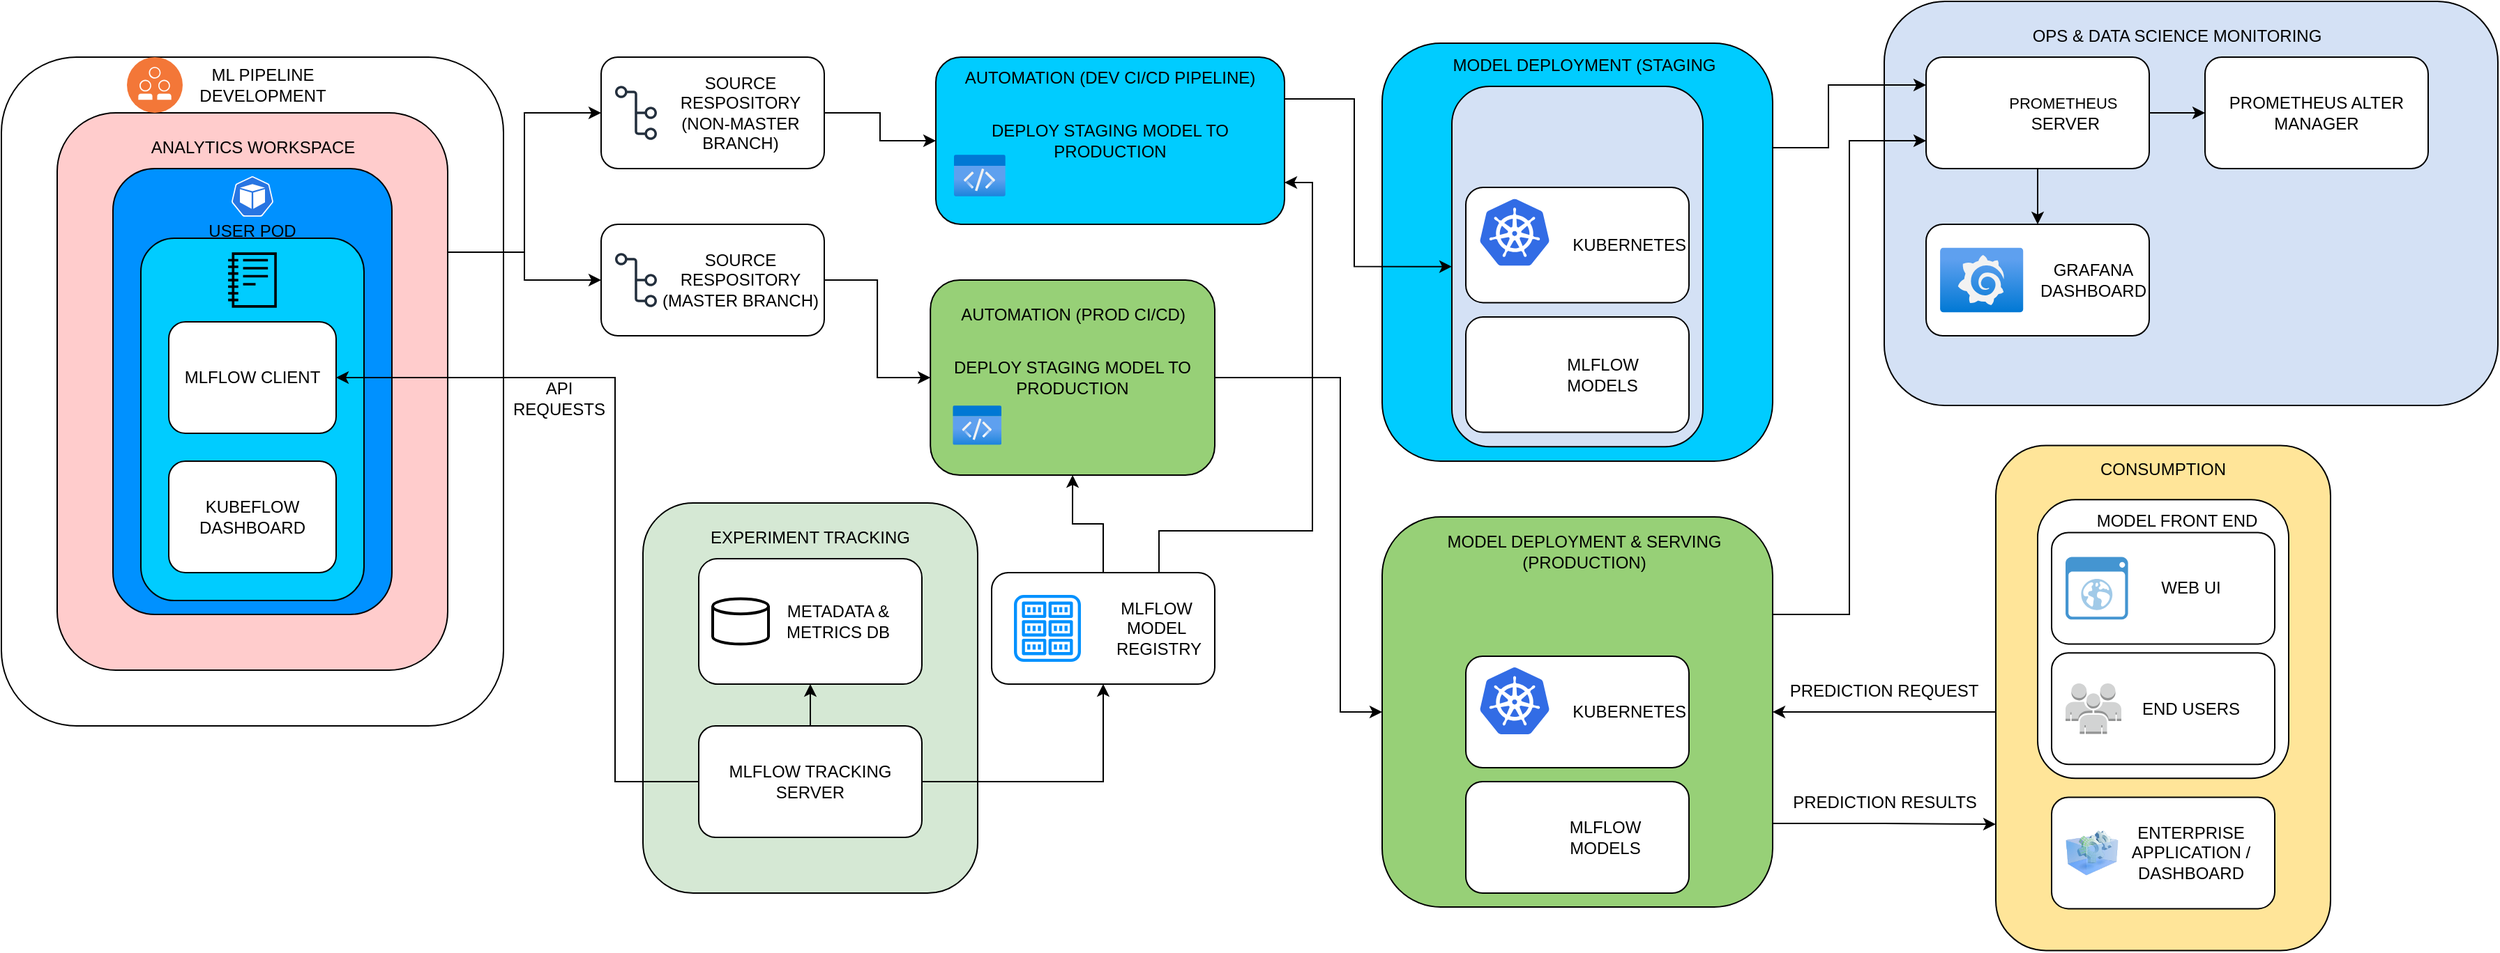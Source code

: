 <mxfile version="21.2.1" type="device">
  <diagram name="Page-1" id="GxsDX9YN8r3V6NleSVa3">
    <mxGraphModel dx="752" dy="824" grid="1" gridSize="10" guides="1" tooltips="1" connect="1" arrows="1" fold="1" page="1" pageScale="1" pageWidth="850" pageHeight="1100" math="0" shadow="0">
      <root>
        <mxCell id="0" />
        <mxCell id="1" parent="0" />
        <mxCell id="Z-PUwXvcyrmnUzOFV4Wm-22" value="" style="group" vertex="1" connectable="0" parent="1">
          <mxGeometry x="90" y="40" width="360" height="480" as="geometry" />
        </mxCell>
        <mxCell id="Z-PUwXvcyrmnUzOFV4Wm-18" value="" style="rounded=1;whiteSpace=wrap;html=1;" vertex="1" parent="Z-PUwXvcyrmnUzOFV4Wm-22">
          <mxGeometry width="360" height="480" as="geometry" />
        </mxCell>
        <mxCell id="Z-PUwXvcyrmnUzOFV4Wm-17" value="" style="rounded=1;whiteSpace=wrap;html=1;fillColor=#FFCCCC;" vertex="1" parent="Z-PUwXvcyrmnUzOFV4Wm-22">
          <mxGeometry x="40" y="40" width="280" height="400" as="geometry" />
        </mxCell>
        <mxCell id="Z-PUwXvcyrmnUzOFV4Wm-16" value="" style="rounded=1;whiteSpace=wrap;html=1;fillColor=#0091FF;" vertex="1" parent="Z-PUwXvcyrmnUzOFV4Wm-22">
          <mxGeometry x="80" y="80" width="200" height="320" as="geometry" />
        </mxCell>
        <mxCell id="Z-PUwXvcyrmnUzOFV4Wm-15" value="" style="rounded=1;whiteSpace=wrap;html=1;fillColor=#00CCFF;" vertex="1" parent="Z-PUwXvcyrmnUzOFV4Wm-22">
          <mxGeometry x="100" y="130" width="160" height="260" as="geometry" />
        </mxCell>
        <mxCell id="Z-PUwXvcyrmnUzOFV4Wm-9" value="ANALYTICS WORKSPACE" style="text;html=1;align=center;verticalAlign=middle;resizable=0;points=[];autosize=1;strokeColor=none;fillColor=none;" vertex="1" parent="Z-PUwXvcyrmnUzOFV4Wm-22">
          <mxGeometry x="95" y="50" width="170" height="30" as="geometry" />
        </mxCell>
        <mxCell id="Z-PUwXvcyrmnUzOFV4Wm-10" value="" style="sketch=0;html=1;dashed=0;whitespace=wrap;fillColor=#2875E2;strokeColor=#ffffff;points=[[0.005,0.63,0],[0.1,0.2,0],[0.9,0.2,0],[0.5,0,0],[0.995,0.63,0],[0.72,0.99,0],[0.5,1,0],[0.28,0.99,0]];verticalLabelPosition=bottom;align=center;verticalAlign=top;shape=mxgraph.kubernetes.icon;prIcon=pod" vertex="1" parent="Z-PUwXvcyrmnUzOFV4Wm-22">
          <mxGeometry x="165" y="80" width="30" height="40" as="geometry" />
        </mxCell>
        <mxCell id="Z-PUwXvcyrmnUzOFV4Wm-12" value="" style="sketch=0;outlineConnect=0;fontColor=#232F3E;gradientColor=none;fillColor=#000000;strokeColor=none;dashed=0;verticalLabelPosition=bottom;verticalAlign=top;align=center;html=1;fontSize=12;fontStyle=0;aspect=fixed;pointerEvents=1;shape=mxgraph.aws4.notebook;" vertex="1" parent="Z-PUwXvcyrmnUzOFV4Wm-22">
          <mxGeometry x="162.57" y="140" width="34.87" height="40" as="geometry" />
        </mxCell>
        <mxCell id="Z-PUwXvcyrmnUzOFV4Wm-13" value="MLFLOW CLIENT" style="rounded=1;whiteSpace=wrap;html=1;" vertex="1" parent="Z-PUwXvcyrmnUzOFV4Wm-22">
          <mxGeometry x="120" y="190" width="120" height="80" as="geometry" />
        </mxCell>
        <mxCell id="Z-PUwXvcyrmnUzOFV4Wm-14" value="KUBEFLOW DASHBOARD" style="rounded=1;whiteSpace=wrap;html=1;" vertex="1" parent="Z-PUwXvcyrmnUzOFV4Wm-22">
          <mxGeometry x="120" y="290" width="120" height="80" as="geometry" />
        </mxCell>
        <mxCell id="Z-PUwXvcyrmnUzOFV4Wm-19" value="ML PIPELINE DEVELOPMENT" style="text;html=1;strokeColor=none;fillColor=none;align=center;verticalAlign=middle;whiteSpace=wrap;rounded=0;" vertex="1" parent="Z-PUwXvcyrmnUzOFV4Wm-22">
          <mxGeometry x="125" y="5" width="125" height="30" as="geometry" />
        </mxCell>
        <mxCell id="Z-PUwXvcyrmnUzOFV4Wm-20" value="" style="image;aspect=fixed;perimeter=ellipsePerimeter;html=1;align=center;shadow=0;dashed=0;fontColor=#4277BB;labelBackgroundColor=default;fontSize=12;spacingTop=3;image=img/lib/ibm/devops/collaborative_development.svg;" vertex="1" parent="Z-PUwXvcyrmnUzOFV4Wm-22">
          <mxGeometry x="90" width="40" height="40" as="geometry" />
        </mxCell>
        <mxCell id="Z-PUwXvcyrmnUzOFV4Wm-21" value="USER POD" style="text;html=1;strokeColor=none;fillColor=none;align=center;verticalAlign=middle;whiteSpace=wrap;rounded=0;" vertex="1" parent="Z-PUwXvcyrmnUzOFV4Wm-22">
          <mxGeometry x="140" y="110" width="80" height="30" as="geometry" />
        </mxCell>
        <mxCell id="Z-PUwXvcyrmnUzOFV4Wm-32" value="" style="group" vertex="1" connectable="0" parent="1">
          <mxGeometry x="550" y="360" width="240" height="280" as="geometry" />
        </mxCell>
        <mxCell id="Z-PUwXvcyrmnUzOFV4Wm-30" value="" style="rounded=1;whiteSpace=wrap;html=1;fillColor=#D5E8D4;" vertex="1" parent="Z-PUwXvcyrmnUzOFV4Wm-32">
          <mxGeometry width="240" height="280" as="geometry" />
        </mxCell>
        <mxCell id="Z-PUwXvcyrmnUzOFV4Wm-27" value="&lt;blockquote style=&quot;margin: 0 0 0 40px; border: none; padding: 0px;&quot;&gt;METADATA &amp;amp; METRICS DB&lt;/blockquote&gt;" style="rounded=1;whiteSpace=wrap;html=1;" vertex="1" parent="Z-PUwXvcyrmnUzOFV4Wm-32">
          <mxGeometry x="40" y="40" width="160" height="90" as="geometry" />
        </mxCell>
        <mxCell id="Z-PUwXvcyrmnUzOFV4Wm-28" value="" style="strokeWidth=2;html=1;shape=mxgraph.flowchart.database;whiteSpace=wrap;" vertex="1" parent="Z-PUwXvcyrmnUzOFV4Wm-32">
          <mxGeometry x="50" y="68.75" width="40" height="32.5" as="geometry" />
        </mxCell>
        <mxCell id="Z-PUwXvcyrmnUzOFV4Wm-119" style="edgeStyle=orthogonalEdgeStyle;rounded=0;orthogonalLoop=1;jettySize=auto;html=1;exitX=0.5;exitY=0;exitDx=0;exitDy=0;" edge="1" parent="Z-PUwXvcyrmnUzOFV4Wm-32" source="Z-PUwXvcyrmnUzOFV4Wm-29" target="Z-PUwXvcyrmnUzOFV4Wm-27">
          <mxGeometry relative="1" as="geometry" />
        </mxCell>
        <mxCell id="Z-PUwXvcyrmnUzOFV4Wm-29" value="MLFLOW TRACKING SERVER" style="rounded=1;whiteSpace=wrap;html=1;" vertex="1" parent="Z-PUwXvcyrmnUzOFV4Wm-32">
          <mxGeometry x="40" y="160" width="160" height="80" as="geometry" />
        </mxCell>
        <mxCell id="Z-PUwXvcyrmnUzOFV4Wm-31" value="EXPERIMENT TRACKING" style="text;html=1;strokeColor=none;fillColor=none;align=center;verticalAlign=middle;whiteSpace=wrap;rounded=0;" vertex="1" parent="Z-PUwXvcyrmnUzOFV4Wm-32">
          <mxGeometry x="30" y="10" width="180" height="30" as="geometry" />
        </mxCell>
        <mxCell id="Z-PUwXvcyrmnUzOFV4Wm-33" value="" style="group" vertex="1" connectable="0" parent="1">
          <mxGeometry x="520" y="160" width="160" height="80" as="geometry" />
        </mxCell>
        <mxCell id="Z-PUwXvcyrmnUzOFV4Wm-24" value="&lt;blockquote style=&quot;margin: 0 0 0 40px; border: none; padding: 0px;&quot;&gt;SOURCE RESPOSITORY (MASTER BRANCH)&lt;/blockquote&gt;" style="rounded=1;whiteSpace=wrap;html=1;" vertex="1" parent="Z-PUwXvcyrmnUzOFV4Wm-33">
          <mxGeometry width="160" height="80" as="geometry" />
        </mxCell>
        <mxCell id="Z-PUwXvcyrmnUzOFV4Wm-26" value="" style="sketch=0;outlineConnect=0;fontColor=#232F3E;gradientColor=none;fillColor=#232F3D;strokeColor=none;dashed=0;verticalLabelPosition=bottom;verticalAlign=top;align=center;html=1;fontSize=12;fontStyle=0;aspect=fixed;pointerEvents=1;shape=mxgraph.aws4.git_repository;" vertex="1" parent="Z-PUwXvcyrmnUzOFV4Wm-33">
          <mxGeometry x="10" y="20.5" width="30" height="39" as="geometry" />
        </mxCell>
        <mxCell id="Z-PUwXvcyrmnUzOFV4Wm-34" value="" style="group" vertex="1" connectable="0" parent="1">
          <mxGeometry x="520" y="40" width="160" height="80" as="geometry" />
        </mxCell>
        <mxCell id="Z-PUwXvcyrmnUzOFV4Wm-23" value="&lt;blockquote style=&quot;margin: 0 0 0 40px; border: none; padding: 0px;&quot;&gt;SOURCE RESPOSITORY (NON-MASTER BRANCH)&lt;/blockquote&gt;" style="rounded=1;whiteSpace=wrap;html=1;" vertex="1" parent="Z-PUwXvcyrmnUzOFV4Wm-34">
          <mxGeometry width="160" height="80" as="geometry" />
        </mxCell>
        <mxCell id="Z-PUwXvcyrmnUzOFV4Wm-25" value="" style="sketch=0;outlineConnect=0;fontColor=#232F3E;gradientColor=none;fillColor=#232F3D;strokeColor=none;dashed=0;verticalLabelPosition=bottom;verticalAlign=top;align=center;html=1;fontSize=12;fontStyle=0;aspect=fixed;pointerEvents=1;shape=mxgraph.aws4.git_repository;" vertex="1" parent="Z-PUwXvcyrmnUzOFV4Wm-34">
          <mxGeometry x="10" y="20.5" width="30" height="39" as="geometry" />
        </mxCell>
        <mxCell id="Z-PUwXvcyrmnUzOFV4Wm-39" value="" style="group" vertex="1" connectable="0" parent="1">
          <mxGeometry x="760" y="40" width="250" height="120" as="geometry" />
        </mxCell>
        <mxCell id="Z-PUwXvcyrmnUzOFV4Wm-40" value="DEPLOY STAGING MODEL TO PRODUCTION" style="rounded=1;whiteSpace=wrap;html=1;fillColor=#00CCFF;" vertex="1" parent="Z-PUwXvcyrmnUzOFV4Wm-39">
          <mxGeometry width="250" height="120" as="geometry" />
        </mxCell>
        <mxCell id="Z-PUwXvcyrmnUzOFV4Wm-41" value="AUTOMATION (DEV CI/CD PIPELINE)" style="text;html=1;strokeColor=none;fillColor=none;align=center;verticalAlign=middle;whiteSpace=wrap;rounded=0;" vertex="1" parent="Z-PUwXvcyrmnUzOFV4Wm-39">
          <mxGeometry x="10" width="230" height="30" as="geometry" />
        </mxCell>
        <mxCell id="Z-PUwXvcyrmnUzOFV4Wm-42" value="" style="image;aspect=fixed;html=1;points=[];align=center;fontSize=12;image=img/lib/azure2/general/Code.svg;" vertex="1" parent="Z-PUwXvcyrmnUzOFV4Wm-39">
          <mxGeometry x="13" y="70" width="36.92" height="30" as="geometry" />
        </mxCell>
        <mxCell id="Z-PUwXvcyrmnUzOFV4Wm-54" value="" style="group" vertex="1" connectable="0" parent="1">
          <mxGeometry x="1080" y="30" width="280" height="300" as="geometry" />
        </mxCell>
        <mxCell id="Z-PUwXvcyrmnUzOFV4Wm-53" value="" style="rounded=1;whiteSpace=wrap;html=1;fillColor=#00CCFF;" vertex="1" parent="Z-PUwXvcyrmnUzOFV4Wm-54">
          <mxGeometry width="280" height="300" as="geometry" />
        </mxCell>
        <mxCell id="Z-PUwXvcyrmnUzOFV4Wm-124" value="" style="rounded=1;whiteSpace=wrap;html=1;fillColor=#D4E1F5;" vertex="1" parent="Z-PUwXvcyrmnUzOFV4Wm-54">
          <mxGeometry x="50" y="31.034" width="180" height="258.621" as="geometry" />
        </mxCell>
        <mxCell id="Z-PUwXvcyrmnUzOFV4Wm-46" value="" style="group" vertex="1" connectable="0" parent="Z-PUwXvcyrmnUzOFV4Wm-54">
          <mxGeometry x="60" y="103.448" width="160" height="82.759" as="geometry" />
        </mxCell>
        <mxCell id="Z-PUwXvcyrmnUzOFV4Wm-44" value="KUBERNETES" style="rounded=1;whiteSpace=wrap;html=1;align=right;" vertex="1" parent="Z-PUwXvcyrmnUzOFV4Wm-46">
          <mxGeometry width="160" height="82.759" as="geometry" />
        </mxCell>
        <mxCell id="Z-PUwXvcyrmnUzOFV4Wm-45" value="" style="image;sketch=0;aspect=fixed;html=1;points=[];align=center;fontSize=12;image=img/lib/mscae/Kubernetes.svg;" vertex="1" parent="Z-PUwXvcyrmnUzOFV4Wm-46">
          <mxGeometry x="10" y="8.276" width="50" height="48" as="geometry" />
        </mxCell>
        <mxCell id="Z-PUwXvcyrmnUzOFV4Wm-48" value="" style="shape=image;verticalLabelPosition=bottom;labelBackgroundColor=default;verticalAlign=top;aspect=fixed;imageAspect=0;image=file:///home/josephwoodall/Pictures/Screenshots/Screenshot%20from%202023-04-24%2010-51-44.png;" vertex="1" parent="Z-PUwXvcyrmnUzOFV4Wm-54">
          <mxGeometry x="86.55" y="41.379" width="106.91" height="40" as="geometry" />
        </mxCell>
        <mxCell id="Z-PUwXvcyrmnUzOFV4Wm-52" value="MODEL DEPLOYMENT (STAGING" style="text;html=1;strokeColor=none;fillColor=none;align=center;verticalAlign=middle;whiteSpace=wrap;rounded=0;" vertex="1" parent="Z-PUwXvcyrmnUzOFV4Wm-54">
          <mxGeometry x="40" width="210" height="31.034" as="geometry" />
        </mxCell>
        <mxCell id="Z-PUwXvcyrmnUzOFV4Wm-82" value="" style="group" vertex="1" connectable="0" parent="Z-PUwXvcyrmnUzOFV4Wm-54">
          <mxGeometry x="60" y="196.552" width="160" height="82.759" as="geometry" />
        </mxCell>
        <mxCell id="Z-PUwXvcyrmnUzOFV4Wm-47" value="&lt;blockquote style=&quot;margin: 0 0 0 40px; border: none; padding: 0px;&quot;&gt;&lt;div style=&quot;text-align: justify;&quot;&gt;&lt;span style=&quot;background-color: initial;&quot;&gt;MLFLOW&amp;nbsp;&lt;/span&gt;&lt;/div&gt;&lt;div style=&quot;text-align: justify;&quot;&gt;&lt;span style=&quot;background-color: initial;&quot;&gt;MODELS&lt;/span&gt;&lt;/div&gt;&lt;/blockquote&gt;" style="rounded=1;whiteSpace=wrap;html=1;align=center;" vertex="1" parent="Z-PUwXvcyrmnUzOFV4Wm-82">
          <mxGeometry width="160" height="82.759" as="geometry" />
        </mxCell>
        <mxCell id="Z-PUwXvcyrmnUzOFV4Wm-49" value="" style="shape=image;verticalLabelPosition=bottom;labelBackgroundColor=default;verticalAlign=top;aspect=fixed;imageAspect=0;image=file:///home/josephwoodall/Pictures/Screenshots/Screenshot%20from%202023-04-24%2010-54-09.png;" vertex="1" parent="Z-PUwXvcyrmnUzOFV4Wm-82">
          <mxGeometry x="20" y="22.438" width="40.65" height="36.63" as="geometry" />
        </mxCell>
        <mxCell id="Z-PUwXvcyrmnUzOFV4Wm-56" value="" style="group" vertex="1" connectable="0" parent="1">
          <mxGeometry x="1080" y="370" width="280" height="280" as="geometry" />
        </mxCell>
        <mxCell id="Z-PUwXvcyrmnUzOFV4Wm-57" value="" style="rounded=1;whiteSpace=wrap;html=1;fillColor=#97D077;" vertex="1" parent="Z-PUwXvcyrmnUzOFV4Wm-56">
          <mxGeometry width="280" height="280" as="geometry" />
        </mxCell>
        <mxCell id="Z-PUwXvcyrmnUzOFV4Wm-62" value="" style="shape=image;verticalLabelPosition=bottom;labelBackgroundColor=default;verticalAlign=top;aspect=fixed;imageAspect=0;image=file:///home/josephwoodall/Pictures/Screenshots/Screenshot from 2023-04-24 10-51-44.png;" vertex="1" parent="Z-PUwXvcyrmnUzOFV4Wm-56">
          <mxGeometry x="86.55" y="50" width="106.91" height="40" as="geometry" />
        </mxCell>
        <mxCell id="Z-PUwXvcyrmnUzOFV4Wm-64" value="MODEL DEPLOYMENT &amp;amp; SERVING (PRODUCTION)" style="text;html=1;strokeColor=none;fillColor=none;align=center;verticalAlign=middle;whiteSpace=wrap;rounded=0;" vertex="1" parent="Z-PUwXvcyrmnUzOFV4Wm-56">
          <mxGeometry x="39.99" y="10" width="210" height="30" as="geometry" />
        </mxCell>
        <mxCell id="Z-PUwXvcyrmnUzOFV4Wm-58" value="" style="group" vertex="1" connectable="0" parent="Z-PUwXvcyrmnUzOFV4Wm-56">
          <mxGeometry x="60" y="100" width="160" height="80" as="geometry" />
        </mxCell>
        <mxCell id="Z-PUwXvcyrmnUzOFV4Wm-59" value="KUBERNETES" style="rounded=1;whiteSpace=wrap;html=1;align=right;" vertex="1" parent="Z-PUwXvcyrmnUzOFV4Wm-58">
          <mxGeometry width="160" height="80" as="geometry" />
        </mxCell>
        <mxCell id="Z-PUwXvcyrmnUzOFV4Wm-60" value="" style="image;sketch=0;aspect=fixed;html=1;points=[];align=center;fontSize=12;image=img/lib/mscae/Kubernetes.svg;" vertex="1" parent="Z-PUwXvcyrmnUzOFV4Wm-58">
          <mxGeometry x="10" y="8" width="50" height="48" as="geometry" />
        </mxCell>
        <mxCell id="Z-PUwXvcyrmnUzOFV4Wm-83" value="" style="group" vertex="1" connectable="0" parent="Z-PUwXvcyrmnUzOFV4Wm-56">
          <mxGeometry x="60" y="190" width="160" height="80" as="geometry" />
        </mxCell>
        <mxCell id="Z-PUwXvcyrmnUzOFV4Wm-61" value="&lt;blockquote style=&quot;margin: 0 0 0 40px; border: none; padding: 0px;&quot;&gt;MLFLOW&lt;br&gt; MODELS&lt;/blockquote&gt;" style="rounded=1;whiteSpace=wrap;html=1;align=center;" vertex="1" parent="Z-PUwXvcyrmnUzOFV4Wm-83">
          <mxGeometry width="160" height="80" as="geometry" />
        </mxCell>
        <mxCell id="Z-PUwXvcyrmnUzOFV4Wm-76" value="" style="shape=image;verticalLabelPosition=bottom;labelBackgroundColor=default;verticalAlign=top;aspect=fixed;imageAspect=0;image=file:///home/josephwoodall/Pictures/Screenshots/Screenshot from 2023-04-24 10-54-09.png;" vertex="1" parent="Z-PUwXvcyrmnUzOFV4Wm-83">
          <mxGeometry x="20.0" y="21.68" width="40.65" height="36.63" as="geometry" />
        </mxCell>
        <mxCell id="Z-PUwXvcyrmnUzOFV4Wm-104" value="" style="group" vertex="1" connectable="0" parent="1">
          <mxGeometry x="1520" y="318.8" width="240" height="362.4" as="geometry" />
        </mxCell>
        <mxCell id="Z-PUwXvcyrmnUzOFV4Wm-92" value="" style="rounded=1;whiteSpace=wrap;html=1;fillColor=#FFE599;" vertex="1" parent="Z-PUwXvcyrmnUzOFV4Wm-104">
          <mxGeometry width="240" height="362.4" as="geometry" />
        </mxCell>
        <mxCell id="Z-PUwXvcyrmnUzOFV4Wm-93" value="CONSUMPTION" style="text;html=1;strokeColor=none;fillColor=none;align=center;verticalAlign=middle;whiteSpace=wrap;rounded=0;" vertex="1" parent="Z-PUwXvcyrmnUzOFV4Wm-104">
          <mxGeometry x="90" y="2.4" width="60" height="30" as="geometry" />
        </mxCell>
        <mxCell id="Z-PUwXvcyrmnUzOFV4Wm-97" value="" style="group" vertex="1" connectable="0" parent="Z-PUwXvcyrmnUzOFV4Wm-104">
          <mxGeometry x="40" y="252.4" width="160" height="80" as="geometry" />
        </mxCell>
        <mxCell id="Z-PUwXvcyrmnUzOFV4Wm-89" value="&lt;blockquote style=&quot;margin: 0 0 0 40px; border: none; padding: 0px;&quot;&gt;&lt;div style=&quot;&quot;&gt;&lt;span style=&quot;background-color: initial;&quot;&gt;ENTERPRISE&lt;/span&gt;&lt;/div&gt; &lt;div style=&quot;&quot;&gt;&lt;span style=&quot;background-color: initial;&quot;&gt;APPLICATION / DASHBOARD&lt;/span&gt;&lt;/div&gt;&lt;/blockquote&gt;" style="rounded=1;whiteSpace=wrap;html=1;align=center;" vertex="1" parent="Z-PUwXvcyrmnUzOFV4Wm-97">
          <mxGeometry width="160" height="80" as="geometry" />
        </mxCell>
        <mxCell id="Z-PUwXvcyrmnUzOFV4Wm-90" value="" style="image;html=1;image=img/lib/clip_art/computers/Virtual_Application_128x128.png" vertex="1" parent="Z-PUwXvcyrmnUzOFV4Wm-97">
          <mxGeometry x="10" y="17.5" width="37.6" height="45" as="geometry" />
        </mxCell>
        <mxCell id="Z-PUwXvcyrmnUzOFV4Wm-101" value="" style="group" vertex="1" connectable="0" parent="Z-PUwXvcyrmnUzOFV4Wm-104">
          <mxGeometry x="20" y="32.4" width="190" height="206.44" as="geometry" />
        </mxCell>
        <mxCell id="Z-PUwXvcyrmnUzOFV4Wm-95" value="" style="group" vertex="1" connectable="0" parent="Z-PUwXvcyrmnUzOFV4Wm-101">
          <mxGeometry x="20" y="16.44" width="170" height="190" as="geometry" />
        </mxCell>
        <mxCell id="Z-PUwXvcyrmnUzOFV4Wm-100" value="" style="group" vertex="1" connectable="0" parent="Z-PUwXvcyrmnUzOFV4Wm-95">
          <mxGeometry x="-10" y="-10" width="180" height="200" as="geometry" />
        </mxCell>
        <mxCell id="Z-PUwXvcyrmnUzOFV4Wm-99" value="" style="rounded=1;whiteSpace=wrap;html=1;" vertex="1" parent="Z-PUwXvcyrmnUzOFV4Wm-100">
          <mxGeometry width="180" height="200" as="geometry" />
        </mxCell>
        <mxCell id="Z-PUwXvcyrmnUzOFV4Wm-103" value="" style="group" vertex="1" connectable="0" parent="Z-PUwXvcyrmnUzOFV4Wm-100">
          <mxGeometry x="10" width="160" height="103.56" as="geometry" />
        </mxCell>
        <mxCell id="Z-PUwXvcyrmnUzOFV4Wm-84" value="&lt;blockquote style=&quot;margin: 0 0 0 40px; border: none; padding: 0px;&quot;&gt;WEB UI&lt;/blockquote&gt;" style="rounded=1;whiteSpace=wrap;html=1;align=center;" vertex="1" parent="Z-PUwXvcyrmnUzOFV4Wm-103">
          <mxGeometry y="23.56" width="160" height="80" as="geometry" />
        </mxCell>
        <mxCell id="Z-PUwXvcyrmnUzOFV4Wm-85" value="" style="shadow=0;dashed=0;html=1;strokeColor=none;fillColor=#4495D1;labelPosition=center;verticalLabelPosition=bottom;verticalAlign=top;align=center;outlineConnect=0;shape=mxgraph.veeam.2d.web_ui;" vertex="1" parent="Z-PUwXvcyrmnUzOFV4Wm-103">
          <mxGeometry x="10" y="41.16" width="44.8" height="44.8" as="geometry" />
        </mxCell>
        <mxCell id="Z-PUwXvcyrmnUzOFV4Wm-102" value="MODEL FRONT END" style="text;html=1;strokeColor=none;fillColor=none;align=center;verticalAlign=middle;whiteSpace=wrap;rounded=0;" vertex="1" parent="Z-PUwXvcyrmnUzOFV4Wm-103">
          <mxGeometry x="30" width="120" height="30" as="geometry" />
        </mxCell>
        <mxCell id="Z-PUwXvcyrmnUzOFV4Wm-96" value="" style="group" vertex="1" connectable="0" parent="Z-PUwXvcyrmnUzOFV4Wm-101">
          <mxGeometry x="20" y="116.44" width="160" height="80" as="geometry" />
        </mxCell>
        <mxCell id="Z-PUwXvcyrmnUzOFV4Wm-87" value="&lt;blockquote style=&quot;margin: 0 0 0 40px; border: none; padding: 0px;&quot;&gt;END USERS&lt;/blockquote&gt;" style="rounded=1;whiteSpace=wrap;html=1;align=center;" vertex="1" parent="Z-PUwXvcyrmnUzOFV4Wm-96">
          <mxGeometry width="160" height="80" as="geometry" />
        </mxCell>
        <mxCell id="Z-PUwXvcyrmnUzOFV4Wm-86" value="" style="outlineConnect=0;dashed=0;verticalLabelPosition=bottom;verticalAlign=top;align=center;html=1;shape=mxgraph.aws3.users;fillColor=#D2D3D3;gradientColor=none;" vertex="1" parent="Z-PUwXvcyrmnUzOFV4Wm-96">
          <mxGeometry x="10" y="21.9" width="40" height="36.2" as="geometry" />
        </mxCell>
        <mxCell id="Z-PUwXvcyrmnUzOFV4Wm-98" value="" style="shape=image;verticalLabelPosition=bottom;labelBackgroundColor=default;verticalAlign=top;aspect=fixed;imageAspect=0;image=file:///home/josephwoodall/Pictures/Screenshots/Screenshot%20from%202023-04-24%2011-08-04.png;" vertex="1" parent="Z-PUwXvcyrmnUzOFV4Wm-101">
          <mxGeometry width="49" height="32.87" as="geometry" />
        </mxCell>
        <mxCell id="Z-PUwXvcyrmnUzOFV4Wm-106" value="" style="group" vertex="1" connectable="0" parent="1">
          <mxGeometry x="756.09" y="200" width="203.91" height="140" as="geometry" />
        </mxCell>
        <mxCell id="Z-PUwXvcyrmnUzOFV4Wm-36" value="DEPLOY STAGING MODEL TO PRODUCTION" style="rounded=1;whiteSpace=wrap;html=1;fillColor=#97D077;" vertex="1" parent="Z-PUwXvcyrmnUzOFV4Wm-106">
          <mxGeometry width="203.91" height="140" as="geometry" />
        </mxCell>
        <mxCell id="Z-PUwXvcyrmnUzOFV4Wm-43" value="" style="image;aspect=fixed;html=1;points=[];align=center;fontSize=12;image=img/lib/azure2/general/Code.svg;" vertex="1" parent="Z-PUwXvcyrmnUzOFV4Wm-106">
          <mxGeometry x="16.044" y="90" width="34.934" height="28.386" as="geometry" />
        </mxCell>
        <mxCell id="Z-PUwXvcyrmnUzOFV4Wm-107" value="AUTOMATION (PROD CI/CD)" style="text;html=1;align=center;verticalAlign=middle;resizable=0;points=[];autosize=1;strokeColor=none;fillColor=none;" vertex="1" parent="Z-PUwXvcyrmnUzOFV4Wm-106">
          <mxGeometry x="11.951" y="10" width="180" height="30" as="geometry" />
        </mxCell>
        <mxCell id="Z-PUwXvcyrmnUzOFV4Wm-108" style="edgeStyle=orthogonalEdgeStyle;rounded=0;orthogonalLoop=1;jettySize=auto;html=1;exitX=1;exitY=0.25;exitDx=0;exitDy=0;entryX=0;entryY=0.5;entryDx=0;entryDy=0;" edge="1" parent="1" source="Z-PUwXvcyrmnUzOFV4Wm-17" target="Z-PUwXvcyrmnUzOFV4Wm-23">
          <mxGeometry relative="1" as="geometry" />
        </mxCell>
        <mxCell id="Z-PUwXvcyrmnUzOFV4Wm-111" style="edgeStyle=orthogonalEdgeStyle;rounded=0;orthogonalLoop=1;jettySize=auto;html=1;exitX=1;exitY=0.5;exitDx=0;exitDy=0;entryX=0;entryY=0.5;entryDx=0;entryDy=0;" edge="1" parent="1" source="Z-PUwXvcyrmnUzOFV4Wm-24" target="Z-PUwXvcyrmnUzOFV4Wm-36">
          <mxGeometry relative="1" as="geometry" />
        </mxCell>
        <mxCell id="Z-PUwXvcyrmnUzOFV4Wm-112" style="edgeStyle=orthogonalEdgeStyle;rounded=0;orthogonalLoop=1;jettySize=auto;html=1;exitX=1;exitY=0.5;exitDx=0;exitDy=0;entryX=0;entryY=0.5;entryDx=0;entryDy=0;" edge="1" parent="1" source="Z-PUwXvcyrmnUzOFV4Wm-23" target="Z-PUwXvcyrmnUzOFV4Wm-40">
          <mxGeometry relative="1" as="geometry" />
        </mxCell>
        <mxCell id="Z-PUwXvcyrmnUzOFV4Wm-113" style="edgeStyle=orthogonalEdgeStyle;rounded=0;orthogonalLoop=1;jettySize=auto;html=1;exitX=0;exitY=0.5;exitDx=0;exitDy=0;entryX=1;entryY=0.5;entryDx=0;entryDy=0;" edge="1" parent="1" source="Z-PUwXvcyrmnUzOFV4Wm-29" target="Z-PUwXvcyrmnUzOFV4Wm-13">
          <mxGeometry relative="1" as="geometry">
            <Array as="points">
              <mxPoint x="530" y="560" />
              <mxPoint x="530" y="270" />
            </Array>
          </mxGeometry>
        </mxCell>
        <mxCell id="Z-PUwXvcyrmnUzOFV4Wm-114" style="edgeStyle=orthogonalEdgeStyle;rounded=0;orthogonalLoop=1;jettySize=auto;html=1;exitX=1;exitY=0.25;exitDx=0;exitDy=0;entryX=0;entryY=0.5;entryDx=0;entryDy=0;" edge="1" parent="1" source="Z-PUwXvcyrmnUzOFV4Wm-17" target="Z-PUwXvcyrmnUzOFV4Wm-24">
          <mxGeometry relative="1" as="geometry" />
        </mxCell>
        <mxCell id="Z-PUwXvcyrmnUzOFV4Wm-115" value="API REQUESTS" style="text;html=1;strokeColor=none;fillColor=none;align=center;verticalAlign=middle;whiteSpace=wrap;rounded=0;" vertex="1" parent="1">
          <mxGeometry x="460" y="270" width="60" height="30" as="geometry" />
        </mxCell>
        <mxCell id="Z-PUwXvcyrmnUzOFV4Wm-116" value="" style="group" vertex="1" connectable="0" parent="1">
          <mxGeometry x="800" y="410" width="160" height="80" as="geometry" />
        </mxCell>
        <mxCell id="Z-PUwXvcyrmnUzOFV4Wm-35" value="&lt;blockquote style=&quot;margin: 0 0 0 40px; border: none; padding: 0px;&quot;&gt;&lt;blockquote style=&quot;margin: 0 0 0 40px; border: none; padding: 0px;&quot;&gt;MLFLOW&amp;nbsp;&lt;/blockquote&gt;&lt;blockquote style=&quot;margin: 0 0 0 40px; border: none; padding: 0px;&quot;&gt;MODEL&amp;nbsp;&lt;/blockquote&gt;&lt;blockquote style=&quot;margin: 0 0 0 40px; border: none; padding: 0px;&quot;&gt;REGISTRY&lt;/blockquote&gt;&lt;/blockquote&gt;" style="rounded=1;whiteSpace=wrap;html=1;align=center;" vertex="1" parent="Z-PUwXvcyrmnUzOFV4Wm-116">
          <mxGeometry width="160" height="80" as="geometry" />
        </mxCell>
        <mxCell id="Z-PUwXvcyrmnUzOFV4Wm-110" value="" style="sketch=0;outlineConnect=0;fontColor=#232F3E;gradientColor=none;strokeColor=#0091FF;fillColor=#ffffff;dashed=0;verticalLabelPosition=bottom;verticalAlign=top;align=center;html=1;fontSize=12;fontStyle=0;aspect=fixed;shape=mxgraph.aws4.resourceIcon;resIcon=mxgraph.aws4.registry;" vertex="1" parent="Z-PUwXvcyrmnUzOFV4Wm-116">
          <mxGeometry x="10" y="10" width="60" height="60" as="geometry" />
        </mxCell>
        <mxCell id="Z-PUwXvcyrmnUzOFV4Wm-120" style="edgeStyle=orthogonalEdgeStyle;rounded=0;orthogonalLoop=1;jettySize=auto;html=1;exitX=1;exitY=0.5;exitDx=0;exitDy=0;entryX=0.5;entryY=1;entryDx=0;entryDy=0;" edge="1" parent="1" source="Z-PUwXvcyrmnUzOFV4Wm-29" target="Z-PUwXvcyrmnUzOFV4Wm-35">
          <mxGeometry relative="1" as="geometry" />
        </mxCell>
        <mxCell id="Z-PUwXvcyrmnUzOFV4Wm-121" style="edgeStyle=orthogonalEdgeStyle;rounded=0;orthogonalLoop=1;jettySize=auto;html=1;exitX=0.5;exitY=0;exitDx=0;exitDy=0;entryX=0.5;entryY=1;entryDx=0;entryDy=0;" edge="1" parent="1" source="Z-PUwXvcyrmnUzOFV4Wm-35" target="Z-PUwXvcyrmnUzOFV4Wm-36">
          <mxGeometry relative="1" as="geometry" />
        </mxCell>
        <mxCell id="Z-PUwXvcyrmnUzOFV4Wm-122" style="edgeStyle=orthogonalEdgeStyle;rounded=0;orthogonalLoop=1;jettySize=auto;html=1;exitX=1;exitY=0.5;exitDx=0;exitDy=0;entryX=0;entryY=0.5;entryDx=0;entryDy=0;" edge="1" parent="1" source="Z-PUwXvcyrmnUzOFV4Wm-36" target="Z-PUwXvcyrmnUzOFV4Wm-57">
          <mxGeometry relative="1" as="geometry">
            <Array as="points">
              <mxPoint x="1050" y="270" />
              <mxPoint x="1050" y="510" />
            </Array>
          </mxGeometry>
        </mxCell>
        <mxCell id="Z-PUwXvcyrmnUzOFV4Wm-123" style="edgeStyle=orthogonalEdgeStyle;rounded=0;orthogonalLoop=1;jettySize=auto;html=1;exitX=0.75;exitY=0;exitDx=0;exitDy=0;entryX=1;entryY=0.75;entryDx=0;entryDy=0;" edge="1" parent="1" source="Z-PUwXvcyrmnUzOFV4Wm-35" target="Z-PUwXvcyrmnUzOFV4Wm-40">
          <mxGeometry relative="1" as="geometry">
            <Array as="points">
              <mxPoint x="920" y="380" />
              <mxPoint x="1030" y="380" />
              <mxPoint x="1030" y="130" />
            </Array>
          </mxGeometry>
        </mxCell>
        <mxCell id="Z-PUwXvcyrmnUzOFV4Wm-125" style="edgeStyle=orthogonalEdgeStyle;rounded=0;orthogonalLoop=1;jettySize=auto;html=1;exitX=1;exitY=0.25;exitDx=0;exitDy=0;entryX=0;entryY=0.5;entryDx=0;entryDy=0;" edge="1" parent="1" source="Z-PUwXvcyrmnUzOFV4Wm-40" target="Z-PUwXvcyrmnUzOFV4Wm-124">
          <mxGeometry relative="1" as="geometry">
            <Array as="points">
              <mxPoint x="1060" y="70" />
              <mxPoint x="1060" y="190" />
            </Array>
          </mxGeometry>
        </mxCell>
        <mxCell id="Z-PUwXvcyrmnUzOFV4Wm-129" value="" style="group" vertex="1" connectable="0" parent="1">
          <mxGeometry x="1440" width="440" height="290" as="geometry" />
        </mxCell>
        <mxCell id="Z-PUwXvcyrmnUzOFV4Wm-80" value="" style="rounded=1;whiteSpace=wrap;html=1;fillColor=#D4E1F5;" vertex="1" parent="Z-PUwXvcyrmnUzOFV4Wm-129">
          <mxGeometry width="440" height="290" as="geometry" />
        </mxCell>
        <mxCell id="Z-PUwXvcyrmnUzOFV4Wm-79" value="&lt;blockquote style=&quot;margin: 0 0 0 40px; border: none; padding: 0px;&quot;&gt;&lt;blockquote style=&quot;margin: 0 0 0 40px; border: none; padding: 0px;&quot;&gt;GRAFANA&lt;/blockquote&gt;&lt;blockquote style=&quot;margin: 0 0 0 40px; border: none; padding: 0px;&quot;&gt;DASHBOARD&lt;/blockquote&gt;&lt;/blockquote&gt;" style="rounded=1;whiteSpace=wrap;html=1;align=center;" vertex="1" parent="Z-PUwXvcyrmnUzOFV4Wm-129">
          <mxGeometry x="30" y="160" width="160" height="80" as="geometry" />
        </mxCell>
        <mxCell id="Z-PUwXvcyrmnUzOFV4Wm-128" style="edgeStyle=orthogonalEdgeStyle;rounded=0;orthogonalLoop=1;jettySize=auto;html=1;exitX=0.5;exitY=1;exitDx=0;exitDy=0;entryX=0.5;entryY=0;entryDx=0;entryDy=0;" edge="1" parent="Z-PUwXvcyrmnUzOFV4Wm-129" source="Z-PUwXvcyrmnUzOFV4Wm-65" target="Z-PUwXvcyrmnUzOFV4Wm-79">
          <mxGeometry relative="1" as="geometry" />
        </mxCell>
        <mxCell id="Z-PUwXvcyrmnUzOFV4Wm-65" value="&lt;blockquote style=&quot;margin: 0 0 0 40px; border: none; padding: 0px;&quot;&gt;&lt;div style=&quot;&quot;&gt;&lt;span style=&quot;background-color: initial;&quot;&gt;&lt;font style=&quot;font-size: 11px;&quot;&gt;PROMETHEUS&amp;nbsp;&lt;/font&gt;&lt;/span&gt;&lt;/div&gt;&lt;div style=&quot;&quot;&gt;&lt;span style=&quot;background-color: initial;&quot;&gt;&lt;font style=&quot;font-size: 12px;&quot;&gt;SERVER&lt;/font&gt;&lt;/span&gt;&lt;/div&gt;&lt;/blockquote&gt;" style="rounded=1;whiteSpace=wrap;html=1;align=center;" vertex="1" parent="Z-PUwXvcyrmnUzOFV4Wm-129">
          <mxGeometry x="30" y="40" width="160" height="80" as="geometry" />
        </mxCell>
        <mxCell id="Z-PUwXvcyrmnUzOFV4Wm-75" value="" style="shape=image;verticalLabelPosition=bottom;labelBackgroundColor=default;verticalAlign=top;aspect=fixed;imageAspect=0;image=file:///home/josephwoodall/Pictures/Screenshots/Screenshot from 2023-04-24 10-54-09.png;" vertex="1" parent="Z-PUwXvcyrmnUzOFV4Wm-129">
          <mxGeometry x="40" y="61.98" width="40" height="36.04" as="geometry" />
        </mxCell>
        <mxCell id="Z-PUwXvcyrmnUzOFV4Wm-77" value="PROMETHEUS ALTER MANAGER" style="rounded=1;whiteSpace=wrap;html=1;" vertex="1" parent="Z-PUwXvcyrmnUzOFV4Wm-129">
          <mxGeometry x="230" y="40" width="160" height="80" as="geometry" />
        </mxCell>
        <mxCell id="Z-PUwXvcyrmnUzOFV4Wm-127" style="edgeStyle=orthogonalEdgeStyle;rounded=0;orthogonalLoop=1;jettySize=auto;html=1;exitX=1;exitY=0.5;exitDx=0;exitDy=0;" edge="1" parent="Z-PUwXvcyrmnUzOFV4Wm-129" source="Z-PUwXvcyrmnUzOFV4Wm-65" target="Z-PUwXvcyrmnUzOFV4Wm-77">
          <mxGeometry relative="1" as="geometry" />
        </mxCell>
        <mxCell id="Z-PUwXvcyrmnUzOFV4Wm-78" value="" style="image;aspect=fixed;html=1;points=[];align=center;fontSize=12;image=img/lib/azure2/other/Grafana.svg;" vertex="1" parent="Z-PUwXvcyrmnUzOFV4Wm-129">
          <mxGeometry x="40" y="176.8" width="59.76" height="46.4" as="geometry" />
        </mxCell>
        <mxCell id="Z-PUwXvcyrmnUzOFV4Wm-81" value="OPS &amp;amp; DATA SCIENCE MONITORING" style="text;html=1;strokeColor=none;fillColor=none;align=center;verticalAlign=middle;whiteSpace=wrap;rounded=0;" vertex="1" parent="Z-PUwXvcyrmnUzOFV4Wm-129">
          <mxGeometry x="100" y="10" width="220" height="30" as="geometry" />
        </mxCell>
        <mxCell id="Z-PUwXvcyrmnUzOFV4Wm-133" style="edgeStyle=orthogonalEdgeStyle;rounded=0;orthogonalLoop=1;jettySize=auto;html=1;exitX=1;exitY=0.25;exitDx=0;exitDy=0;entryX=0;entryY=0.25;entryDx=0;entryDy=0;" edge="1" parent="1" source="Z-PUwXvcyrmnUzOFV4Wm-53" target="Z-PUwXvcyrmnUzOFV4Wm-65">
          <mxGeometry relative="1" as="geometry">
            <Array as="points">
              <mxPoint x="1400" y="105" />
              <mxPoint x="1400" y="60" />
            </Array>
          </mxGeometry>
        </mxCell>
        <mxCell id="Z-PUwXvcyrmnUzOFV4Wm-134" style="edgeStyle=orthogonalEdgeStyle;rounded=0;orthogonalLoop=1;jettySize=auto;html=1;exitX=1;exitY=0.25;exitDx=0;exitDy=0;entryX=0;entryY=0.75;entryDx=0;entryDy=0;" edge="1" parent="1" source="Z-PUwXvcyrmnUzOFV4Wm-57" target="Z-PUwXvcyrmnUzOFV4Wm-65">
          <mxGeometry relative="1" as="geometry" />
        </mxCell>
        <mxCell id="Z-PUwXvcyrmnUzOFV4Wm-142" style="edgeStyle=orthogonalEdgeStyle;rounded=0;orthogonalLoop=1;jettySize=auto;html=1;exitX=1;exitY=0.75;exitDx=0;exitDy=0;entryX=0;entryY=0.75;entryDx=0;entryDy=0;" edge="1" parent="1" source="Z-PUwXvcyrmnUzOFV4Wm-57" target="Z-PUwXvcyrmnUzOFV4Wm-92">
          <mxGeometry relative="1" as="geometry">
            <Array as="points">
              <mxPoint x="1360" y="590" />
              <mxPoint x="1440" y="590" />
            </Array>
          </mxGeometry>
        </mxCell>
        <mxCell id="Z-PUwXvcyrmnUzOFV4Wm-143" value="PREDICTION REQUEST" style="text;html=1;strokeColor=none;fillColor=none;align=center;verticalAlign=middle;whiteSpace=wrap;rounded=0;" vertex="1" parent="1">
          <mxGeometry x="1370" y="480" width="140" height="30" as="geometry" />
        </mxCell>
        <mxCell id="Z-PUwXvcyrmnUzOFV4Wm-145" value="PREDICTION RESULTS" style="text;html=1;align=center;verticalAlign=middle;resizable=0;points=[];autosize=1;strokeColor=none;fillColor=none;" vertex="1" parent="1">
          <mxGeometry x="1360" y="560" width="160" height="30" as="geometry" />
        </mxCell>
        <mxCell id="Z-PUwXvcyrmnUzOFV4Wm-146" style="edgeStyle=orthogonalEdgeStyle;rounded=0;orthogonalLoop=1;jettySize=auto;html=1;exitX=0;exitY=0.5;exitDx=0;exitDy=0;" edge="1" parent="1" source="Z-PUwXvcyrmnUzOFV4Wm-92" target="Z-PUwXvcyrmnUzOFV4Wm-57">
          <mxGeometry relative="1" as="geometry">
            <Array as="points">
              <mxPoint x="1520" y="510" />
            </Array>
          </mxGeometry>
        </mxCell>
      </root>
    </mxGraphModel>
  </diagram>
</mxfile>
